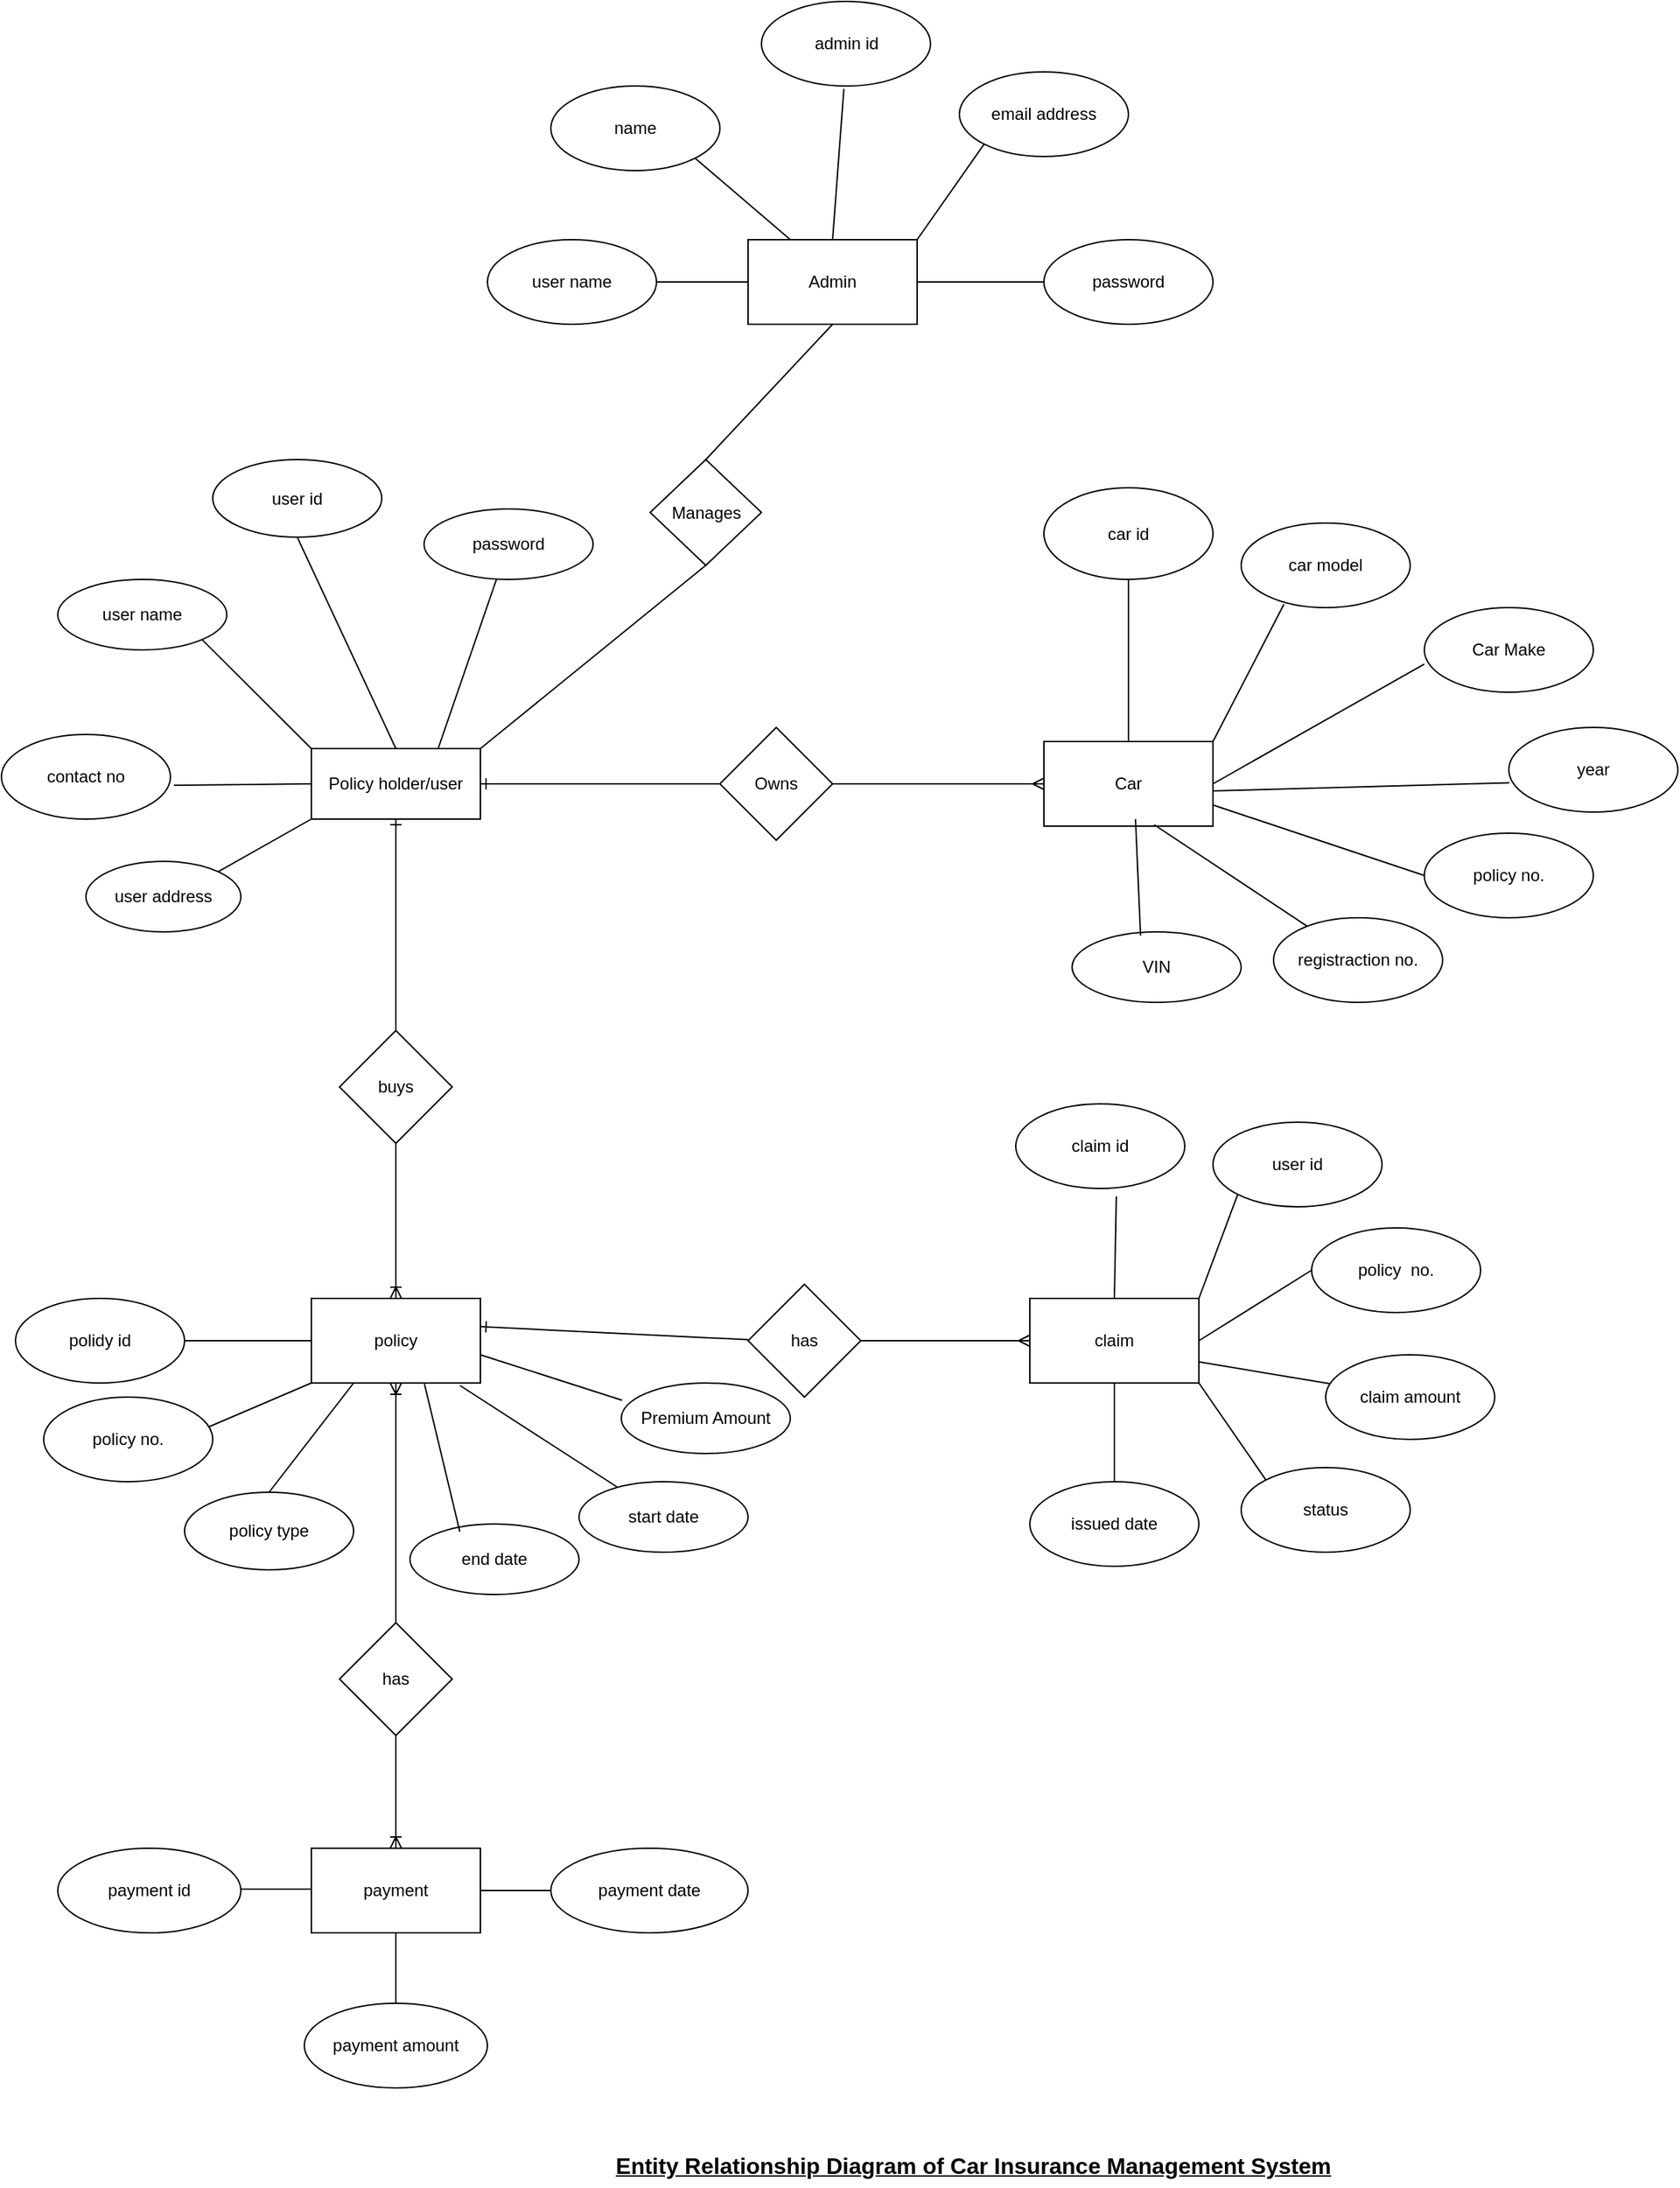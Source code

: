 <mxfile version="22.0.3" type="device">
  <diagram id="R2lEEEUBdFMjLlhIrx00" name="Page-1">
    <mxGraphModel dx="1075" dy="1035" grid="1" gridSize="10" guides="1" tooltips="1" connect="1" arrows="1" fold="1" page="1" pageScale="1" pageWidth="413" pageHeight="583" math="0" shadow="0" extFonts="Permanent Marker^https://fonts.googleapis.com/css?family=Permanent+Marker">
      <root>
        <mxCell id="0" />
        <mxCell id="1" parent="0" />
        <mxCell id="zIdgOsClNJzlHkxYG_Qh-1" value="Policy holder/user" style="rounded=0;whiteSpace=wrap;html=1;" parent="1" vertex="1">
          <mxGeometry x="230" y="40" width="120" height="50" as="geometry" />
        </mxCell>
        <mxCell id="zIdgOsClNJzlHkxYG_Qh-2" value="buys" style="rhombus;whiteSpace=wrap;html=1;rounded=0;" parent="1" vertex="1">
          <mxGeometry x="250" y="240" width="80" height="80" as="geometry" />
        </mxCell>
        <mxCell id="zIdgOsClNJzlHkxYG_Qh-5" value="policy" style="whiteSpace=wrap;html=1;rounded=0;" parent="1" vertex="1">
          <mxGeometry x="230" y="430" width="120" height="60" as="geometry" />
        </mxCell>
        <mxCell id="zIdgOsClNJzlHkxYG_Qh-9" value="user id" style="ellipse;whiteSpace=wrap;html=1;" parent="1" vertex="1">
          <mxGeometry x="160" y="-165" width="120" height="55" as="geometry" />
        </mxCell>
        <mxCell id="zIdgOsClNJzlHkxYG_Qh-11" value="password" style="ellipse;whiteSpace=wrap;html=1;" parent="1" vertex="1">
          <mxGeometry x="310" y="-130" width="120" height="50" as="geometry" />
        </mxCell>
        <mxCell id="zIdgOsClNJzlHkxYG_Qh-13" value="" style="endArrow=none;html=1;rounded=0;entryX=0.5;entryY=1;entryDx=0;entryDy=0;exitX=0.5;exitY=0;exitDx=0;exitDy=0;" parent="1" source="zIdgOsClNJzlHkxYG_Qh-1" target="zIdgOsClNJzlHkxYG_Qh-9" edge="1">
          <mxGeometry width="50" height="50" relative="1" as="geometry">
            <mxPoint x="380" y="130" as="sourcePoint" />
            <mxPoint x="430" y="80" as="targetPoint" />
          </mxGeometry>
        </mxCell>
        <mxCell id="zIdgOsClNJzlHkxYG_Qh-14" value="contact no" style="ellipse;whiteSpace=wrap;html=1;" parent="1" vertex="1">
          <mxGeometry x="10" y="30" width="120" height="60" as="geometry" />
        </mxCell>
        <mxCell id="zIdgOsClNJzlHkxYG_Qh-15" value="user name" style="ellipse;whiteSpace=wrap;html=1;" parent="1" vertex="1">
          <mxGeometry x="50" y="-80" width="120" height="50" as="geometry" />
        </mxCell>
        <mxCell id="zIdgOsClNJzlHkxYG_Qh-17" value="" style="endArrow=none;html=1;rounded=0;exitX=1.02;exitY=0.6;exitDx=0;exitDy=0;exitPerimeter=0;entryX=0;entryY=0.5;entryDx=0;entryDy=0;" parent="1" source="zIdgOsClNJzlHkxYG_Qh-14" target="zIdgOsClNJzlHkxYG_Qh-1" edge="1">
          <mxGeometry width="50" height="50" relative="1" as="geometry">
            <mxPoint x="300" y="140" as="sourcePoint" />
            <mxPoint x="220" y="65" as="targetPoint" />
          </mxGeometry>
        </mxCell>
        <mxCell id="zIdgOsClNJzlHkxYG_Qh-18" value="" style="endArrow=none;html=1;rounded=0;entryX=0;entryY=0;entryDx=0;entryDy=0;exitX=1;exitY=1;exitDx=0;exitDy=0;" parent="1" source="zIdgOsClNJzlHkxYG_Qh-15" target="zIdgOsClNJzlHkxYG_Qh-1" edge="1">
          <mxGeometry width="50" height="50" relative="1" as="geometry">
            <mxPoint x="300" y="110" as="sourcePoint" />
            <mxPoint x="350" y="60" as="targetPoint" />
          </mxGeometry>
        </mxCell>
        <mxCell id="zIdgOsClNJzlHkxYG_Qh-28" value="policy type" style="ellipse;whiteSpace=wrap;html=1;" parent="1" vertex="1">
          <mxGeometry x="140" y="567.5" width="120" height="55" as="geometry" />
        </mxCell>
        <mxCell id="zIdgOsClNJzlHkxYG_Qh-29" value="policy no." style="ellipse;whiteSpace=wrap;html=1;" parent="1" vertex="1">
          <mxGeometry x="40" y="500" width="120" height="60" as="geometry" />
        </mxCell>
        <mxCell id="zIdgOsClNJzlHkxYG_Qh-30" value="polidy id" style="ellipse;whiteSpace=wrap;html=1;" parent="1" vertex="1">
          <mxGeometry x="20" y="430" width="120" height="60" as="geometry" />
        </mxCell>
        <mxCell id="zIdgOsClNJzlHkxYG_Qh-31" value="has" style="rhombus;whiteSpace=wrap;html=1;rounded=0;" parent="1" vertex="1">
          <mxGeometry x="540" y="420" width="80" height="80" as="geometry" />
        </mxCell>
        <mxCell id="zIdgOsClNJzlHkxYG_Qh-33" value="claim" style="whiteSpace=wrap;html=1;rounded=0;" parent="1" vertex="1">
          <mxGeometry x="740" y="430" width="120" height="60" as="geometry" />
        </mxCell>
        <mxCell id="zIdgOsClNJzlHkxYG_Qh-40" value="Owns" style="rhombus;whiteSpace=wrap;html=1;rounded=0;" parent="1" vertex="1">
          <mxGeometry x="520" y="25" width="80" height="80" as="geometry" />
        </mxCell>
        <mxCell id="zIdgOsClNJzlHkxYG_Qh-42" value="Car" style="whiteSpace=wrap;html=1;rounded=0;" parent="1" vertex="1">
          <mxGeometry x="750" y="35" width="120" height="60" as="geometry" />
        </mxCell>
        <mxCell id="zIdgOsClNJzlHkxYG_Qh-44" value="car model" style="ellipse;whiteSpace=wrap;html=1;" parent="1" vertex="1">
          <mxGeometry x="890" y="-120" width="120" height="60" as="geometry" />
        </mxCell>
        <mxCell id="zIdgOsClNJzlHkxYG_Qh-45" value="Car Make" style="ellipse;whiteSpace=wrap;html=1;" parent="1" vertex="1">
          <mxGeometry x="1020" y="-60" width="120" height="60" as="geometry" />
        </mxCell>
        <mxCell id="zIdgOsClNJzlHkxYG_Qh-46" value="car id" style="ellipse;whiteSpace=wrap;html=1;" parent="1" vertex="1">
          <mxGeometry x="750" y="-145" width="120" height="65" as="geometry" />
        </mxCell>
        <mxCell id="zIdgOsClNJzlHkxYG_Qh-50" value="" style="endArrow=none;html=1;rounded=0;exitX=0.5;exitY=0;exitDx=0;exitDy=0;" parent="1" source="zIdgOsClNJzlHkxYG_Qh-42" target="zIdgOsClNJzlHkxYG_Qh-46" edge="1">
          <mxGeometry width="50" height="50" relative="1" as="geometry">
            <mxPoint x="740" y="130" as="sourcePoint" />
            <mxPoint x="790" y="80" as="targetPoint" />
            <Array as="points" />
          </mxGeometry>
        </mxCell>
        <mxCell id="zIdgOsClNJzlHkxYG_Qh-51" value="" style="endArrow=none;html=1;rounded=0;exitX=1;exitY=0;exitDx=0;exitDy=0;entryX=0.253;entryY=0.961;entryDx=0;entryDy=0;entryPerimeter=0;" parent="1" source="zIdgOsClNJzlHkxYG_Qh-42" target="zIdgOsClNJzlHkxYG_Qh-44" edge="1">
          <mxGeometry width="50" height="50" relative="1" as="geometry">
            <mxPoint x="900" y="43.72" as="sourcePoint" />
            <mxPoint x="920" y="-60" as="targetPoint" />
          </mxGeometry>
        </mxCell>
        <mxCell id="zIdgOsClNJzlHkxYG_Qh-52" value="" style="endArrow=none;html=1;rounded=0;exitX=1;exitY=0.5;exitDx=0;exitDy=0;entryX=0;entryY=0.667;entryDx=0;entryDy=0;entryPerimeter=0;" parent="1" source="zIdgOsClNJzlHkxYG_Qh-42" target="zIdgOsClNJzlHkxYG_Qh-45" edge="1">
          <mxGeometry width="50" height="50" relative="1" as="geometry">
            <mxPoint x="910" y="85" as="sourcePoint" />
            <mxPoint x="960" y="35" as="targetPoint" />
          </mxGeometry>
        </mxCell>
        <mxCell id="zIdgOsClNJzlHkxYG_Qh-55" value="claim id" style="ellipse;whiteSpace=wrap;html=1;" parent="1" vertex="1">
          <mxGeometry x="730" y="292" width="120" height="60" as="geometry" />
        </mxCell>
        <mxCell id="zIdgOsClNJzlHkxYG_Qh-56" value="user id" style="ellipse;whiteSpace=wrap;html=1;" parent="1" vertex="1">
          <mxGeometry x="870" y="305" width="120" height="60" as="geometry" />
        </mxCell>
        <mxCell id="zIdgOsClNJzlHkxYG_Qh-57" value="policy&amp;nbsp; no." style="ellipse;whiteSpace=wrap;html=1;" parent="1" vertex="1">
          <mxGeometry x="940" y="380" width="120" height="60" as="geometry" />
        </mxCell>
        <mxCell id="zIdgOsClNJzlHkxYG_Qh-58" value="issued date" style="ellipse;whiteSpace=wrap;html=1;" parent="1" vertex="1">
          <mxGeometry x="740" y="560" width="120" height="60" as="geometry" />
        </mxCell>
        <mxCell id="zIdgOsClNJzlHkxYG_Qh-65" value="status" style="ellipse;whiteSpace=wrap;html=1;" parent="1" vertex="1">
          <mxGeometry x="890" y="550" width="120" height="60" as="geometry" />
        </mxCell>
        <mxCell id="zIdgOsClNJzlHkxYG_Qh-67" value="has" style="rhombus;whiteSpace=wrap;html=1;rounded=0;" parent="1" vertex="1">
          <mxGeometry x="250" y="660" width="80" height="80" as="geometry" />
        </mxCell>
        <mxCell id="zIdgOsClNJzlHkxYG_Qh-69" value="payment" style="rounded=0;whiteSpace=wrap;html=1;" parent="1" vertex="1">
          <mxGeometry x="230" y="820" width="120" height="60" as="geometry" />
        </mxCell>
        <mxCell id="zIdgOsClNJzlHkxYG_Qh-71" value="payment date" style="ellipse;whiteSpace=wrap;html=1;" parent="1" vertex="1">
          <mxGeometry x="400" y="820" width="140" height="60" as="geometry" />
        </mxCell>
        <mxCell id="zIdgOsClNJzlHkxYG_Qh-72" value="payment id" style="ellipse;whiteSpace=wrap;html=1;" parent="1" vertex="1">
          <mxGeometry x="50" y="820" width="130" height="60" as="geometry" />
        </mxCell>
        <mxCell id="zIdgOsClNJzlHkxYG_Qh-73" value="payment amount" style="ellipse;whiteSpace=wrap;html=1;" parent="1" vertex="1">
          <mxGeometry x="225" y="930" width="130" height="60" as="geometry" />
        </mxCell>
        <mxCell id="o9snIOjgkX9ZFz9xJxWh-1" value="" style="endArrow=none;html=1;rounded=0;exitX=0.75;exitY=0;exitDx=0;exitDy=0;" parent="1" source="zIdgOsClNJzlHkxYG_Qh-1" target="zIdgOsClNJzlHkxYG_Qh-11" edge="1">
          <mxGeometry relative="1" as="geometry">
            <mxPoint x="280" y="28.57" as="sourcePoint" />
            <mxPoint x="440" y="28.57" as="targetPoint" />
          </mxGeometry>
        </mxCell>
        <mxCell id="o9snIOjgkX9ZFz9xJxWh-2" style="edgeStyle=orthogonalEdgeStyle;rounded=0;orthogonalLoop=1;jettySize=auto;html=1;exitX=0.5;exitY=1;exitDx=0;exitDy=0;" parent="1" edge="1">
          <mxGeometry relative="1" as="geometry">
            <mxPoint x="60.0" y="105" as="sourcePoint" />
            <mxPoint x="60.0" y="105" as="targetPoint" />
          </mxGeometry>
        </mxCell>
        <mxCell id="o9snIOjgkX9ZFz9xJxWh-8" value="" style="endArrow=none;html=1;rounded=0;entryX=0;entryY=1;entryDx=0;entryDy=0;exitX=1;exitY=0;exitDx=0;exitDy=0;" parent="1" source="o9snIOjgkX9ZFz9xJxWh-10" target="zIdgOsClNJzlHkxYG_Qh-1" edge="1">
          <mxGeometry relative="1" as="geometry">
            <mxPoint x="180" y="129.29" as="sourcePoint" />
            <mxPoint x="340" y="129.29" as="targetPoint" />
          </mxGeometry>
        </mxCell>
        <mxCell id="o9snIOjgkX9ZFz9xJxWh-10" value="user address" style="ellipse;whiteSpace=wrap;html=1;align=center;" parent="1" vertex="1">
          <mxGeometry x="70" y="120" width="110" height="50" as="geometry" />
        </mxCell>
        <mxCell id="o9snIOjgkX9ZFz9xJxWh-11" value="registraction no." style="ellipse;whiteSpace=wrap;html=1;align=center;" parent="1" vertex="1">
          <mxGeometry x="913" y="160" width="120" height="60" as="geometry" />
        </mxCell>
        <mxCell id="o9snIOjgkX9ZFz9xJxWh-12" value="" style="endArrow=none;html=1;rounded=0;exitX=0.652;exitY=0.983;exitDx=0;exitDy=0;exitPerimeter=0;" parent="1" source="zIdgOsClNJzlHkxYG_Qh-42" target="o9snIOjgkX9ZFz9xJxWh-11" edge="1">
          <mxGeometry relative="1" as="geometry">
            <mxPoint x="790" y="130" as="sourcePoint" />
            <mxPoint x="950" y="130" as="targetPoint" />
          </mxGeometry>
        </mxCell>
        <mxCell id="o9snIOjgkX9ZFz9xJxWh-15" value="end date" style="ellipse;whiteSpace=wrap;html=1;align=center;" parent="1" vertex="1">
          <mxGeometry x="300" y="590" width="120" height="50" as="geometry" />
        </mxCell>
        <mxCell id="o9snIOjgkX9ZFz9xJxWh-16" value="start date" style="ellipse;whiteSpace=wrap;html=1;align=center;" parent="1" vertex="1">
          <mxGeometry x="420" y="560" width="120" height="50" as="geometry" />
        </mxCell>
        <mxCell id="o9snIOjgkX9ZFz9xJxWh-17" value="" style="endArrow=none;html=1;rounded=0;entryX=0;entryY=0.5;entryDx=0;entryDy=0;exitX=1;exitY=0.5;exitDx=0;exitDy=0;" parent="1" source="zIdgOsClNJzlHkxYG_Qh-30" target="zIdgOsClNJzlHkxYG_Qh-5" edge="1">
          <mxGeometry relative="1" as="geometry">
            <mxPoint x="150" y="468.57" as="sourcePoint" />
            <mxPoint x="310" y="468.57" as="targetPoint" />
          </mxGeometry>
        </mxCell>
        <mxCell id="o9snIOjgkX9ZFz9xJxWh-19" value="" style="endArrow=none;html=1;rounded=0;entryX=0;entryY=1;entryDx=0;entryDy=0;exitX=0.979;exitY=0.35;exitDx=0;exitDy=0;exitPerimeter=0;" parent="1" source="zIdgOsClNJzlHkxYG_Qh-29" target="zIdgOsClNJzlHkxYG_Qh-5" edge="1">
          <mxGeometry relative="1" as="geometry">
            <mxPoint x="180" y="519.29" as="sourcePoint" />
            <mxPoint x="340" y="519.29" as="targetPoint" />
          </mxGeometry>
        </mxCell>
        <mxCell id="o9snIOjgkX9ZFz9xJxWh-20" value="" style="endArrow=none;html=1;rounded=0;entryX=0.25;entryY=1;entryDx=0;entryDy=0;exitX=0.5;exitY=0;exitDx=0;exitDy=0;" parent="1" source="zIdgOsClNJzlHkxYG_Qh-28" target="zIdgOsClNJzlHkxYG_Qh-5" edge="1">
          <mxGeometry relative="1" as="geometry">
            <mxPoint x="210" y="560" as="sourcePoint" />
            <mxPoint x="370" y="560" as="targetPoint" />
          </mxGeometry>
        </mxCell>
        <mxCell id="o9snIOjgkX9ZFz9xJxWh-22" value="" style="endArrow=none;html=1;rounded=0;entryX=0.295;entryY=0.109;entryDx=0;entryDy=0;entryPerimeter=0;exitX=0.669;exitY=1.01;exitDx=0;exitDy=0;exitPerimeter=0;" parent="1" source="zIdgOsClNJzlHkxYG_Qh-5" target="o9snIOjgkX9ZFz9xJxWh-15" edge="1">
          <mxGeometry relative="1" as="geometry">
            <mxPoint x="300" y="510" as="sourcePoint" />
            <mxPoint x="460" y="510" as="targetPoint" />
          </mxGeometry>
        </mxCell>
        <mxCell id="o9snIOjgkX9ZFz9xJxWh-23" value="" style="endArrow=none;html=1;rounded=0;exitX=0.879;exitY=1.029;exitDx=0;exitDy=0;exitPerimeter=0;" parent="1" source="zIdgOsClNJzlHkxYG_Qh-5" target="o9snIOjgkX9ZFz9xJxWh-16" edge="1">
          <mxGeometry relative="1" as="geometry">
            <mxPoint x="310" y="490" as="sourcePoint" />
            <mxPoint x="470" y="490" as="targetPoint" />
          </mxGeometry>
        </mxCell>
        <mxCell id="o9snIOjgkX9ZFz9xJxWh-24" value="" style="endArrow=none;html=1;rounded=0;entryX=0.5;entryY=0;entryDx=0;entryDy=0;exitX=0.595;exitY=1.093;exitDx=0;exitDy=0;exitPerimeter=0;" parent="1" source="zIdgOsClNJzlHkxYG_Qh-55" target="zIdgOsClNJzlHkxYG_Qh-33" edge="1">
          <mxGeometry relative="1" as="geometry">
            <mxPoint x="590" y="320" as="sourcePoint" />
            <mxPoint x="750" y="320" as="targetPoint" />
          </mxGeometry>
        </mxCell>
        <mxCell id="o9snIOjgkX9ZFz9xJxWh-25" value="" style="endArrow=none;html=1;rounded=0;entryX=0;entryY=1;entryDx=0;entryDy=0;exitX=1;exitY=0;exitDx=0;exitDy=0;" parent="1" source="zIdgOsClNJzlHkxYG_Qh-33" target="zIdgOsClNJzlHkxYG_Qh-56" edge="1">
          <mxGeometry relative="1" as="geometry">
            <mxPoint x="820" y="420" as="sourcePoint" />
            <mxPoint x="980" y="420" as="targetPoint" />
          </mxGeometry>
        </mxCell>
        <mxCell id="o9snIOjgkX9ZFz9xJxWh-26" value="" style="endArrow=none;html=1;rounded=0;exitX=1;exitY=0.5;exitDx=0;exitDy=0;entryX=0;entryY=0.5;entryDx=0;entryDy=0;" parent="1" source="zIdgOsClNJzlHkxYG_Qh-33" target="zIdgOsClNJzlHkxYG_Qh-57" edge="1">
          <mxGeometry relative="1" as="geometry">
            <mxPoint x="870" y="469" as="sourcePoint" />
            <mxPoint x="930" y="469" as="targetPoint" />
          </mxGeometry>
        </mxCell>
        <mxCell id="o9snIOjgkX9ZFz9xJxWh-27" value="" style="endArrow=none;html=1;rounded=0;entryX=0;entryY=0;entryDx=0;entryDy=0;exitX=1;exitY=1;exitDx=0;exitDy=0;" parent="1" source="zIdgOsClNJzlHkxYG_Qh-33" target="zIdgOsClNJzlHkxYG_Qh-65" edge="1">
          <mxGeometry relative="1" as="geometry">
            <mxPoint x="710" y="510" as="sourcePoint" />
            <mxPoint x="870" y="510" as="targetPoint" />
          </mxGeometry>
        </mxCell>
        <mxCell id="o9snIOjgkX9ZFz9xJxWh-29" value="" style="endArrow=none;html=1;rounded=0;entryX=0.5;entryY=0;entryDx=0;entryDy=0;" parent="1" target="zIdgOsClNJzlHkxYG_Qh-58" edge="1">
          <mxGeometry relative="1" as="geometry">
            <mxPoint x="800" y="490" as="sourcePoint" />
            <mxPoint x="770" y="520" as="targetPoint" />
          </mxGeometry>
        </mxCell>
        <mxCell id="o9snIOjgkX9ZFz9xJxWh-31" value="" style="endArrow=none;html=1;rounded=0;entryX=0;entryY=0.5;entryDx=0;entryDy=0;exitX=1;exitY=0.5;exitDx=0;exitDy=0;exitPerimeter=0;" parent="1" source="zIdgOsClNJzlHkxYG_Qh-69" target="zIdgOsClNJzlHkxYG_Qh-71" edge="1">
          <mxGeometry relative="1" as="geometry">
            <mxPoint x="320" y="820" as="sourcePoint" />
            <mxPoint x="480" y="820" as="targetPoint" />
          </mxGeometry>
        </mxCell>
        <mxCell id="o9snIOjgkX9ZFz9xJxWh-32" value="" style="endArrow=none;html=1;rounded=0;entryX=0.5;entryY=0;entryDx=0;entryDy=0;exitX=0.5;exitY=1;exitDx=0;exitDy=0;" parent="1" source="zIdgOsClNJzlHkxYG_Qh-69" target="zIdgOsClNJzlHkxYG_Qh-73" edge="1">
          <mxGeometry relative="1" as="geometry">
            <mxPoint x="230" y="910" as="sourcePoint" />
            <mxPoint x="390" y="910" as="targetPoint" />
          </mxGeometry>
        </mxCell>
        <mxCell id="o9snIOjgkX9ZFz9xJxWh-33" value="" style="endArrow=none;html=1;rounded=0;" parent="1" edge="1">
          <mxGeometry relative="1" as="geometry">
            <mxPoint x="180" y="849" as="sourcePoint" />
            <mxPoint x="230" y="849" as="targetPoint" />
          </mxGeometry>
        </mxCell>
        <mxCell id="o9snIOjgkX9ZFz9xJxWh-39" value="" style="fontSize=12;html=1;endArrow=ERoneToMany;rounded=0;entryX=0.5;entryY=0;entryDx=0;entryDy=0;" parent="1" source="zIdgOsClNJzlHkxYG_Qh-2" target="zIdgOsClNJzlHkxYG_Qh-5" edge="1">
          <mxGeometry width="100" height="100" relative="1" as="geometry">
            <mxPoint x="490" y="205" as="sourcePoint" />
            <mxPoint x="590" y="105" as="targetPoint" />
          </mxGeometry>
        </mxCell>
        <mxCell id="o9snIOjgkX9ZFz9xJxWh-45" value="" style="fontSize=12;html=1;endArrow=ERoneToMany;rounded=0;exitX=0.5;exitY=1;exitDx=0;exitDy=0;entryX=0.5;entryY=0;entryDx=0;entryDy=0;" parent="1" source="zIdgOsClNJzlHkxYG_Qh-67" target="zIdgOsClNJzlHkxYG_Qh-69" edge="1">
          <mxGeometry width="100" height="100" relative="1" as="geometry">
            <mxPoint x="290" y="830" as="sourcePoint" />
            <mxPoint x="290" y="810" as="targetPoint" />
          </mxGeometry>
        </mxCell>
        <mxCell id="o9snIOjgkX9ZFz9xJxWh-46" value="" style="fontSize=12;html=1;endArrow=ERoneToMany;rounded=0;entryX=0.5;entryY=1;entryDx=0;entryDy=0;" parent="1" source="zIdgOsClNJzlHkxYG_Qh-67" target="zIdgOsClNJzlHkxYG_Qh-5" edge="1">
          <mxGeometry width="100" height="100" relative="1" as="geometry">
            <mxPoint x="270" y="660" as="sourcePoint" />
            <mxPoint x="340" y="510" as="targetPoint" />
          </mxGeometry>
        </mxCell>
        <mxCell id="o9snIOjgkX9ZFz9xJxWh-52" value="" style="edgeStyle=entityRelationEdgeStyle;fontSize=12;html=1;endArrow=ERmany;rounded=0;exitX=1;exitY=0.5;exitDx=0;exitDy=0;" parent="1" source="zIdgOsClNJzlHkxYG_Qh-31" edge="1">
          <mxGeometry width="100" height="100" relative="1" as="geometry">
            <mxPoint x="650" y="560" as="sourcePoint" />
            <mxPoint x="740" y="460" as="targetPoint" />
          </mxGeometry>
        </mxCell>
        <mxCell id="o9snIOjgkX9ZFz9xJxWh-53" value="" style="fontSize=12;html=1;endArrow=ERone;endFill=1;rounded=0;exitX=0;exitY=0.5;exitDx=0;exitDy=0;entryX=1;entryY=0.5;entryDx=0;entryDy=0;" parent="1" source="zIdgOsClNJzlHkxYG_Qh-40" target="zIdgOsClNJzlHkxYG_Qh-1" edge="1">
          <mxGeometry width="100" height="100" relative="1" as="geometry">
            <mxPoint x="400" y="135" as="sourcePoint" />
            <mxPoint x="370" y="56" as="targetPoint" />
          </mxGeometry>
        </mxCell>
        <mxCell id="o9snIOjgkX9ZFz9xJxWh-54" value="" style="fontSize=12;html=1;endArrow=ERone;endFill=1;rounded=0;exitX=0.5;exitY=0;exitDx=0;exitDy=0;" parent="1" source="zIdgOsClNJzlHkxYG_Qh-2" target="zIdgOsClNJzlHkxYG_Qh-1" edge="1">
          <mxGeometry width="100" height="100" relative="1" as="geometry">
            <mxPoint x="270" y="220" as="sourcePoint" />
            <mxPoint x="320" y="120" as="targetPoint" />
          </mxGeometry>
        </mxCell>
        <mxCell id="o9snIOjgkX9ZFz9xJxWh-55" value="" style="fontSize=12;html=1;endArrow=ERmany;rounded=0;entryX=0;entryY=0.5;entryDx=0;entryDy=0;exitX=1;exitY=0.5;exitDx=0;exitDy=0;" parent="1" source="zIdgOsClNJzlHkxYG_Qh-40" target="zIdgOsClNJzlHkxYG_Qh-42" edge="1">
          <mxGeometry width="100" height="100" relative="1" as="geometry">
            <mxPoint x="640" y="70" as="sourcePoint" />
            <mxPoint x="740" y="-30" as="targetPoint" />
          </mxGeometry>
        </mxCell>
        <mxCell id="ejTaQORxtFn_5ADnlSRF-1" value="" style="fontSize=12;html=1;endArrow=ERone;endFill=1;rounded=0;" parent="1" edge="1">
          <mxGeometry width="100" height="100" relative="1" as="geometry">
            <mxPoint x="540" y="459.29" as="sourcePoint" />
            <mxPoint x="350" y="450" as="targetPoint" />
          </mxGeometry>
        </mxCell>
        <mxCell id="XFNJ20lcyuI-j8cD9FlE-1" value="policy no." style="ellipse;whiteSpace=wrap;html=1;" parent="1" vertex="1">
          <mxGeometry x="1020" y="100" width="120" height="60" as="geometry" />
        </mxCell>
        <mxCell id="XFNJ20lcyuI-j8cD9FlE-2" value="" style="endArrow=none;html=1;rounded=0;exitX=1;exitY=0.75;exitDx=0;exitDy=0;entryX=0;entryY=0.5;entryDx=0;entryDy=0;" parent="1" source="zIdgOsClNJzlHkxYG_Qh-42" target="XFNJ20lcyuI-j8cD9FlE-1" edge="1">
          <mxGeometry width="50" height="50" relative="1" as="geometry">
            <mxPoint x="930" y="95" as="sourcePoint" />
            <mxPoint x="980" y="45" as="targetPoint" />
          </mxGeometry>
        </mxCell>
        <mxCell id="XFNJ20lcyuI-j8cD9FlE-3" value="claim amount" style="ellipse;whiteSpace=wrap;html=1;" parent="1" vertex="1">
          <mxGeometry x="950" y="470" width="120" height="60" as="geometry" />
        </mxCell>
        <mxCell id="XFNJ20lcyuI-j8cD9FlE-4" value="" style="endArrow=none;html=1;rounded=0;exitX=1;exitY=0.75;exitDx=0;exitDy=0;" parent="1" source="zIdgOsClNJzlHkxYG_Qh-33" target="XFNJ20lcyuI-j8cD9FlE-3" edge="1">
          <mxGeometry width="50" height="50" relative="1" as="geometry">
            <mxPoint x="890" y="500" as="sourcePoint" />
            <mxPoint x="940" y="450" as="targetPoint" />
          </mxGeometry>
        </mxCell>
        <mxCell id="jeIi-QctBxb_zN-niFde-1" value="Premium Amount" style="ellipse;whiteSpace=wrap;html=1;" parent="1" vertex="1">
          <mxGeometry x="450" y="490" width="120" height="50" as="geometry" />
        </mxCell>
        <mxCell id="jeIi-QctBxb_zN-niFde-2" value="" style="endArrow=none;html=1;rounded=0;entryX=0.005;entryY=0.245;entryDx=0;entryDy=0;entryPerimeter=0;exitX=1;exitY=0.667;exitDx=0;exitDy=0;exitPerimeter=0;" parent="1" source="zIdgOsClNJzlHkxYG_Qh-5" target="jeIi-QctBxb_zN-niFde-1" edge="1">
          <mxGeometry width="50" height="50" relative="1" as="geometry">
            <mxPoint x="360" y="475" as="sourcePoint" />
            <mxPoint x="395" y="425" as="targetPoint" />
          </mxGeometry>
        </mxCell>
        <mxCell id="jeIi-QctBxb_zN-niFde-3" value="VIN" style="ellipse;whiteSpace=wrap;html=1;" parent="1" vertex="1">
          <mxGeometry x="770" y="170" width="120" height="50" as="geometry" />
        </mxCell>
        <mxCell id="jeIi-QctBxb_zN-niFde-4" value="" style="endArrow=none;html=1;rounded=0;exitX=0.405;exitY=0.052;exitDx=0;exitDy=0;exitPerimeter=0;" parent="1" source="jeIi-QctBxb_zN-niFde-3" edge="1">
          <mxGeometry width="50" height="50" relative="1" as="geometry">
            <mxPoint x="765" y="140" as="sourcePoint" />
            <mxPoint x="815" y="90" as="targetPoint" />
          </mxGeometry>
        </mxCell>
        <mxCell id="bY0i02iAwmUVIYGJgVDJ-3" value="year" style="ellipse;whiteSpace=wrap;html=1;" parent="1" vertex="1">
          <mxGeometry x="1080" y="25" width="120" height="60" as="geometry" />
        </mxCell>
        <mxCell id="bY0i02iAwmUVIYGJgVDJ-4" value="" style="endArrow=none;html=1;rounded=0;entryX=0.003;entryY=0.654;entryDx=0;entryDy=0;entryPerimeter=0;" parent="1" target="bY0i02iAwmUVIYGJgVDJ-3" edge="1">
          <mxGeometry width="50" height="50" relative="1" as="geometry">
            <mxPoint x="870" y="70" as="sourcePoint" />
            <mxPoint x="960" y="25" as="targetPoint" />
          </mxGeometry>
        </mxCell>
        <mxCell id="bY0i02iAwmUVIYGJgVDJ-6" value="Admin" style="rounded=0;whiteSpace=wrap;html=1;" parent="1" vertex="1">
          <mxGeometry x="540" y="-321" width="120" height="60" as="geometry" />
        </mxCell>
        <mxCell id="bY0i02iAwmUVIYGJgVDJ-7" value="user name" style="ellipse;whiteSpace=wrap;html=1;" parent="1" vertex="1">
          <mxGeometry x="355" y="-321" width="120" height="60" as="geometry" />
        </mxCell>
        <mxCell id="bY0i02iAwmUVIYGJgVDJ-8" value="admin id" style="ellipse;whiteSpace=wrap;html=1;" parent="1" vertex="1">
          <mxGeometry x="549.5" y="-490" width="120" height="60" as="geometry" />
        </mxCell>
        <mxCell id="bY0i02iAwmUVIYGJgVDJ-9" value="password" style="ellipse;whiteSpace=wrap;html=1;" parent="1" vertex="1">
          <mxGeometry x="750" y="-321" width="120" height="60" as="geometry" />
        </mxCell>
        <mxCell id="bY0i02iAwmUVIYGJgVDJ-10" value="name" style="ellipse;whiteSpace=wrap;html=1;" parent="1" vertex="1">
          <mxGeometry x="400" y="-430" width="120" height="60" as="geometry" />
        </mxCell>
        <mxCell id="bY0i02iAwmUVIYGJgVDJ-11" value="email address" style="ellipse;whiteSpace=wrap;html=1;" parent="1" vertex="1">
          <mxGeometry x="690" y="-440" width="120" height="60" as="geometry" />
        </mxCell>
        <mxCell id="bY0i02iAwmUVIYGJgVDJ-12" value="" style="endArrow=none;html=1;rounded=0;entryX=0;entryY=0.5;entryDx=0;entryDy=0;exitX=1;exitY=0.5;exitDx=0;exitDy=0;" parent="1" source="bY0i02iAwmUVIYGJgVDJ-7" target="bY0i02iAwmUVIYGJgVDJ-6" edge="1">
          <mxGeometry width="50" height="50" relative="1" as="geometry">
            <mxPoint x="450" y="-220" as="sourcePoint" />
            <mxPoint x="485" y="-270" as="targetPoint" />
          </mxGeometry>
        </mxCell>
        <mxCell id="bY0i02iAwmUVIYGJgVDJ-13" value="" style="endArrow=none;html=1;rounded=0;entryX=0.25;entryY=0;entryDx=0;entryDy=0;exitX=1;exitY=1;exitDx=0;exitDy=0;" parent="1" source="bY0i02iAwmUVIYGJgVDJ-10" target="bY0i02iAwmUVIYGJgVDJ-6" edge="1">
          <mxGeometry width="50" height="50" relative="1" as="geometry">
            <mxPoint x="500" y="-280" as="sourcePoint" />
            <mxPoint x="550" y="-330" as="targetPoint" />
          </mxGeometry>
        </mxCell>
        <mxCell id="bY0i02iAwmUVIYGJgVDJ-17" value="" style="endArrow=none;html=1;rounded=0;exitX=0.5;exitY=0;exitDx=0;exitDy=0;" parent="1" source="bY0i02iAwmUVIYGJgVDJ-6" edge="1">
          <mxGeometry width="50" height="50" relative="1" as="geometry">
            <mxPoint x="610.68" y="-330" as="sourcePoint" />
            <mxPoint x="608" y="-428" as="targetPoint" />
          </mxGeometry>
        </mxCell>
        <mxCell id="bY0i02iAwmUVIYGJgVDJ-18" value="" style="endArrow=none;html=1;rounded=0;exitX=1;exitY=0;exitDx=0;exitDy=0;entryX=0;entryY=1;entryDx=0;entryDy=0;" parent="1" source="bY0i02iAwmUVIYGJgVDJ-6" target="bY0i02iAwmUVIYGJgVDJ-11" edge="1">
          <mxGeometry width="50" height="50" relative="1" as="geometry">
            <mxPoint x="640" y="-250" as="sourcePoint" />
            <mxPoint x="700" y="-300" as="targetPoint" />
          </mxGeometry>
        </mxCell>
        <mxCell id="bY0i02iAwmUVIYGJgVDJ-19" value="" style="endArrow=none;html=1;rounded=0;entryX=0;entryY=0.5;entryDx=0;entryDy=0;exitX=1;exitY=0.5;exitDx=0;exitDy=0;" parent="1" source="bY0i02iAwmUVIYGJgVDJ-6" target="bY0i02iAwmUVIYGJgVDJ-9" edge="1">
          <mxGeometry width="50" height="50" relative="1" as="geometry">
            <mxPoint x="630" y="-220" as="sourcePoint" />
            <mxPoint x="670" y="-255" as="targetPoint" />
          </mxGeometry>
        </mxCell>
        <mxCell id="bY0i02iAwmUVIYGJgVDJ-22" value="" style="endArrow=none;html=1;rounded=0;entryX=0.5;entryY=1;entryDx=0;entryDy=0;exitX=0.5;exitY=0;exitDx=0;exitDy=0;" parent="1" source="bY0i02iAwmUVIYGJgVDJ-23" target="bY0i02iAwmUVIYGJgVDJ-6" edge="1">
          <mxGeometry width="50" height="50" relative="1" as="geometry">
            <mxPoint x="570" y="-90" as="sourcePoint" />
            <mxPoint x="570" y="-190" as="targetPoint" />
          </mxGeometry>
        </mxCell>
        <mxCell id="bY0i02iAwmUVIYGJgVDJ-23" value="Manages" style="rhombus;whiteSpace=wrap;html=1;direction=east;" parent="1" vertex="1">
          <mxGeometry x="470.5" y="-165" width="79" height="75" as="geometry" />
        </mxCell>
        <mxCell id="bY0i02iAwmUVIYGJgVDJ-27" value="" style="endArrow=none;html=1;rounded=0;exitX=1;exitY=0;exitDx=0;exitDy=0;entryX=0.5;entryY=1;entryDx=0;entryDy=0;" parent="1" source="zIdgOsClNJzlHkxYG_Qh-1" target="bY0i02iAwmUVIYGJgVDJ-23" edge="1">
          <mxGeometry width="50" height="50" relative="1" as="geometry">
            <mxPoint x="480" y="-87.5" as="sourcePoint" />
            <mxPoint x="530" y="-137.5" as="targetPoint" />
          </mxGeometry>
        </mxCell>
        <mxCell id="h6sOzdsHRQGS7UQ5DoFL-1" value="&lt;font style=&quot;font-size: 16px;&quot;&gt;&lt;b&gt;&lt;u&gt;Entity Relationship Diagram of Car Insurance Management System&lt;/u&gt;&lt;/b&gt;&lt;/font&gt;" style="text;strokeColor=none;align=center;fillColor=none;html=1;verticalAlign=middle;whiteSpace=wrap;rounded=0;" parent="1" vertex="1">
          <mxGeometry x="430" y="1030" width="540" height="30" as="geometry" />
        </mxCell>
      </root>
    </mxGraphModel>
  </diagram>
</mxfile>
